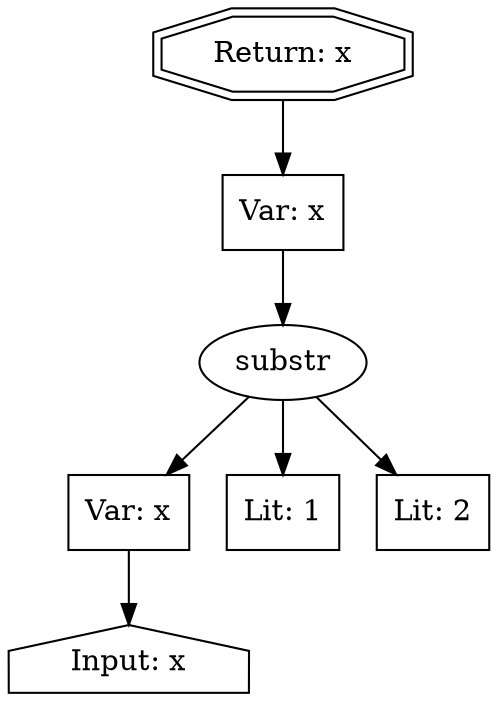 digraph cfg {
  n1 [shape=doubleoctagon, label="Return: x"];
  n2 [shape=box, label="Var: x"];
  n3 [shape=ellipse, label="substr"];
  n4 [shape=box, label="Var: x"];
  n5 [shape=box, label="Lit: 1"];
  n6 [shape=box, label="Lit: 2"];
  n7 [shape=house, label="Input: x"];

  n3 -> n4;
  n3 -> n5;
  n3 -> n6;
  n2 -> n3;
  n1 -> n2;
  n4 -> n7;
}